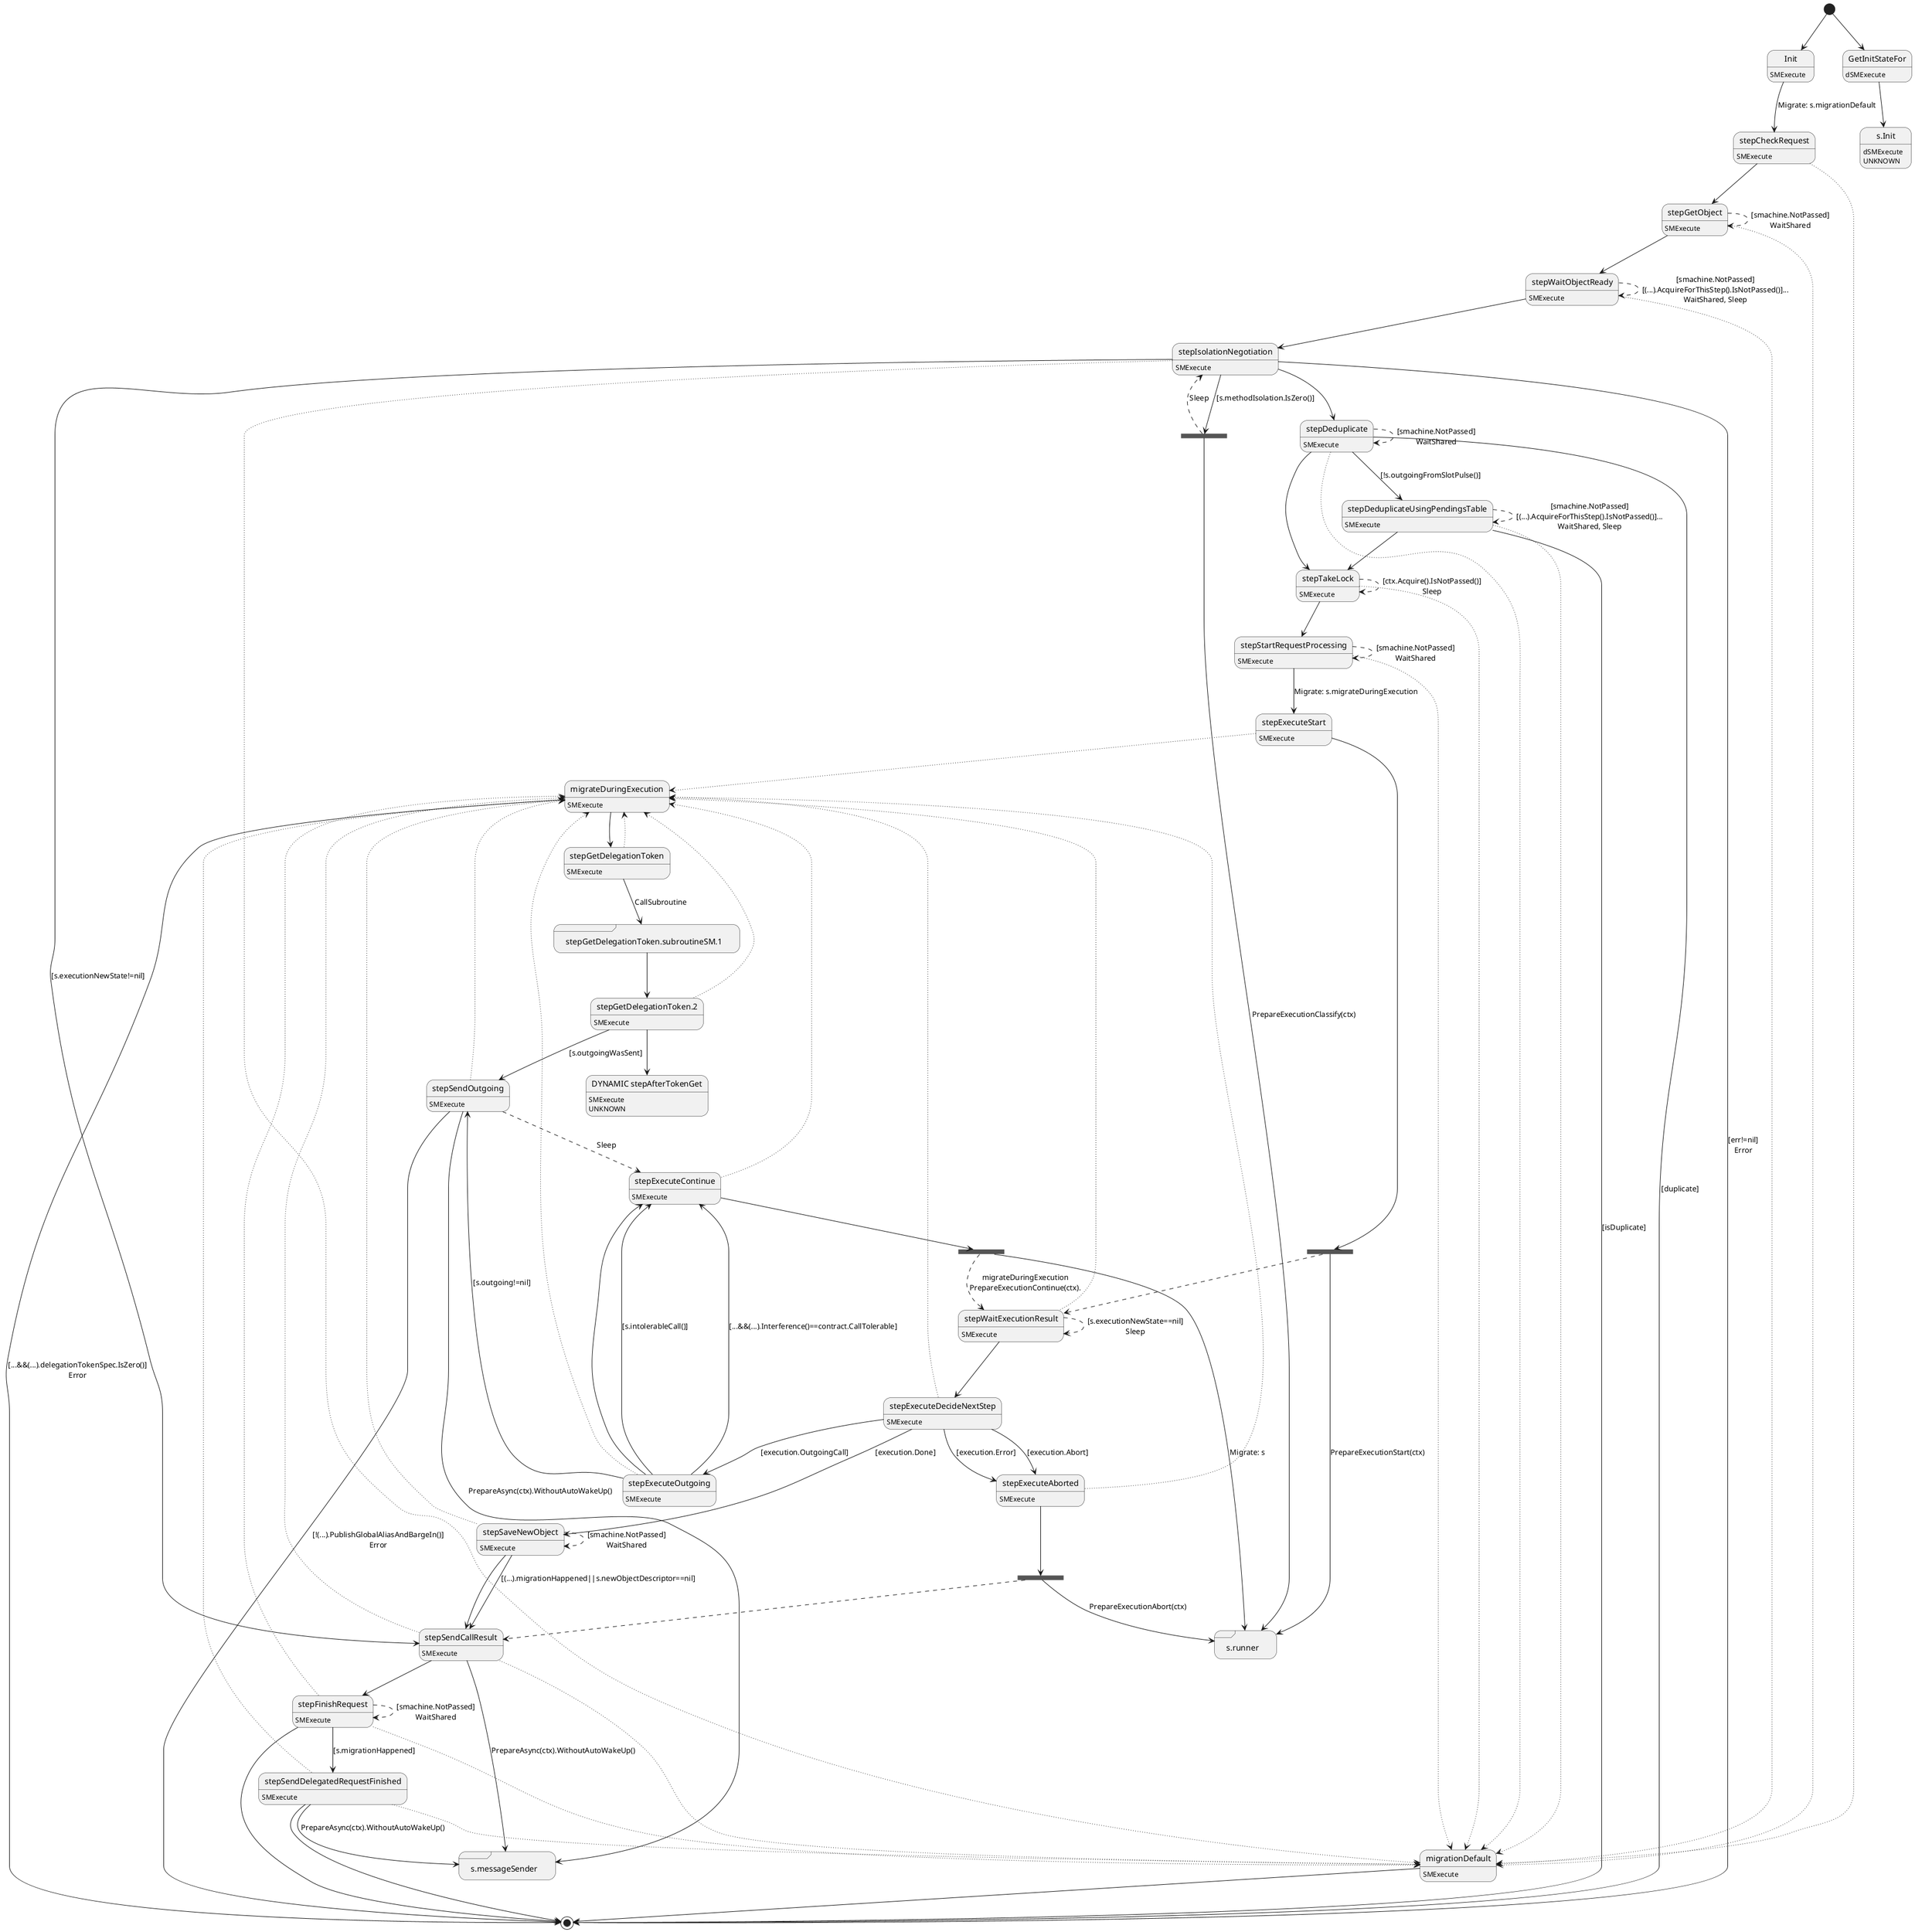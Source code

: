@startuml
state "Init" as T01_S002
T01_S002 : SMExecute
[*] --> T01_S002
T01_S002 --> T01_S003 : Migrate: s.migrationDefault
state "migrateDuringExecution" as T01_S012
T01_S012 : SMExecute
T01_S012 --> [*] : [...&&(...).delegationTokenSpec.IsZero()]\nError
T01_S012 --> T01_S013
state "migrationDefault" as T01_S001
T01_S001 : SMExecute
T01_S001 --> [*]
state "s.messageSender" as T01_S022 <<sdlreceive>>
T01_S022 : DUPLICATE
state "s.runner" as T01_S007 <<sdlreceive>>
T01_S007 : DUPLICATE
state "stepCheckRequest" as T01_S003
T01_S003 : SMExecute
T01_S003 --[dotted]> T01_S001
T01_S003 --> T01_S004
state "stepDeduplicate" as T01_S008
T01_S008 : SMExecute
T01_S008 --[dotted]> T01_S001
T01_S008 --[dashed]> T01_S008 : [smachine.NotPassed]\nWaitShared
T01_S008 --> [*] : [duplicate]
T01_S008 --> T01_S009 : [!s.outgoingFromSlotPulse()]
T01_S008 --> T01_S010
state "stepDeduplicateUsingPendingsTable" as T01_S009
T01_S009 : SMExecute
T01_S009 --[dotted]> T01_S001
T01_S009 --[dashed]> T01_S009 : [smachine.NotPassed]\n[(...).AcquireForThisStep().IsNotPassed()]...\nWaitShared, Sleep
T01_S009 --> [*] : [isDuplicate]
T01_S009 --> T01_S010
state "stepExecuteAborted" as T01_S020
T01_S020 : SMExecute
T01_S020 --[dotted]> T01_S012
state T01_U001 <<fork>>
T01_S020 --> T01_U001
T01_U001 --> T01_S007 : PrepareExecutionAbort(ctx)
T01_U001 --[dashed]> T01_S026
state "stepExecuteContinue" as T01_S023
T01_S023 : SMExecute
T01_S023 --[dotted]> T01_S012
state T01_U002 <<fork>>
T01_S023 --> T01_U002
T01_U002 --> T01_S007 : Migrate: s
T01_U002 --[dashed]> T01_S017 : migrateDuringExecution\nPrepareExecutionContinue(ctx).
state "stepExecuteDecideNextStep" as T01_S018
T01_S018 : SMExecute
T01_S018 --[dotted]> T01_S012
T01_S018 --> T01_S024 : [execution.Done]
T01_S018 --> T01_S020 : [execution.Error]
T01_S018 --> T01_S020 : [execution.Abort]
T01_S018 --> T01_S019 : [execution.OutgoingCall]
state "stepExecuteOutgoing" as T01_S019
T01_S019 : SMExecute
T01_S019 --[dotted]> T01_S012
T01_S019 --> T01_S023 : [s.intolerableCall()]
T01_S019 --> T01_S023 : [...&&(...).Interference()==contract.CallTolerable]
T01_S019 --> T01_S021 : [s.outgoing!=nil]
T01_S019 --> T01_S023
state "stepExecuteStart" as T01_S016
T01_S016 : SMExecute
T01_S016 --[dotted]> T01_S012
state T01_U003 <<fork>>
T01_S016 --> T01_U003
T01_U003 --> T01_S007 : PrepareExecutionStart(ctx)
T01_U003 --[dashed]> T01_S017
state "stepFinishRequest" as T01_S027
T01_S027 : SMExecute
T01_S027 --[dotted]> T01_S012
T01_S027 --[dotted]> T01_S001
T01_S027 --> T01_S025 : [s.migrationHappened]
T01_S027 --[dashed]> T01_S027 : [smachine.NotPassed]\nWaitShared
T01_S027 --> [*]
state "stepGetDelegationToken" as T01_S013
T01_S013 : SMExecute
T01_S013 --[dotted]> T01_S012
T01_S013 --> T01_S014 : CallSubroutine
state "stepGetDelegationToken.2" as T01_S015
T01_S015 : SMExecute
T01_S015 --[dotted]> T01_S012
T01_S015 --> T01_S021 : [s.outgoingWasSent]
state "DYNAMIC stepAfterTokenGet" as T01_U004
T01_U004 : SMExecute
T01_U004 : UNKNOWN 
T01_S015 --> T01_U004
state "stepGetDelegationToken.subroutineSM.1" as T01_S014 <<sdlreceive>>
T01_S014 --> T01_S015
state "stepGetObject" as T01_S004
T01_S004 : SMExecute
T01_S004 --[dotted]> T01_S001
T01_S004 --[dashed]> T01_S004 : [smachine.NotPassed]\nWaitShared
T01_S004 --> T01_S005
state "stepIsolationNegotiation" as T01_S006
T01_S006 : SMExecute
T01_S006 --[dotted]> T01_S001
T01_S006 --> T01_S026 : [s.executionNewState!=nil]
state T01_U005 <<fork>>
T01_S006 --> T01_U005 : [s.methodIsolation.IsZero()]
T01_U005 --> T01_S007 : PrepareExecutionClassify(ctx)
T01_U005 --[dashed]> T01_S006 : Sleep
T01_S006 --> [*] : [err!=nil]\nError
T01_S006 --> T01_S008
state "stepSaveNewObject" as T01_S024
T01_S024 : SMExecute
T01_S024 --[dotted]> T01_S012
T01_S024 --> T01_S026 : [(...).migrationHappened||s.newObjectDescriptor==nil]
T01_S024 --[dashed]> T01_S024 : [smachine.NotPassed]\nWaitShared
T01_S024 --> T01_S026
state "stepSendCallResult" as T01_S026
T01_S026 : SMExecute
T01_S026 --[dotted]> T01_S012
T01_S026 --[dotted]> T01_S001
T01_S026 --> T01_S022 : PrepareAsync(ctx).WithoutAutoWakeUp()
T01_S026 --> T01_S027
state "stepSendDelegatedRequestFinished" as T01_S025
T01_S025 : SMExecute
T01_S025 --[dotted]> T01_S012
T01_S025 --[dotted]> T01_S001
T01_S025 --> T01_S022 : PrepareAsync(ctx).WithoutAutoWakeUp()
T01_S025 --> [*]
state "stepSendOutgoing" as T01_S021
T01_S021 : SMExecute
T01_S021 --[dotted]> T01_S012
T01_S021 --> [*] : [!(...).PublishGlobalAliasAndBargeIn()]\nError
T01_S021 --> T01_S022 : PrepareAsync(ctx).WithoutAutoWakeUp()
T01_S021 --[dashed]> T01_S023 : Sleep
state "stepStartRequestProcessing" as T01_S011
T01_S011 : SMExecute
T01_S011 --[dotted]> T01_S001
T01_S011 --[dashed]> T01_S011 : [smachine.NotPassed]\nWaitShared
T01_S011 --> T01_S016 : Migrate: s.migrateDuringExecution
state "stepTakeLock" as T01_S010
T01_S010 : SMExecute
T01_S010 --[dotted]> T01_S001
T01_S010 --[dashed]> T01_S010 : [ctx.Acquire().IsNotPassed()]\nSleep
T01_S010 --> T01_S011
state "stepWaitExecutionResult" as T01_S017
T01_S017 : SMExecute
T01_S017 --[dotted]> T01_S012
T01_S017 --[dashed]> T01_S017 : [s.executionNewState==nil]\nSleep
T01_S017 --> T01_S018
state "stepWaitObjectReady" as T01_S005
T01_S005 : SMExecute
T01_S005 --[dotted]> T01_S001
T01_S005 --[dashed]> T01_S005 : [smachine.NotPassed]\n[(...).AcquireForThisStep().IsNotPassed()]...\nWaitShared, Sleep
T01_S005 --> T01_S006
state "GetInitStateFor" as T00_S001
T00_S001 : dSMExecute
[*] --> T00_S001
state "s.Init" as T00_U006
T00_U006 : dSMExecute
T00_U006 : UNKNOWN 
T00_S001 --> T00_U006
@enduml
